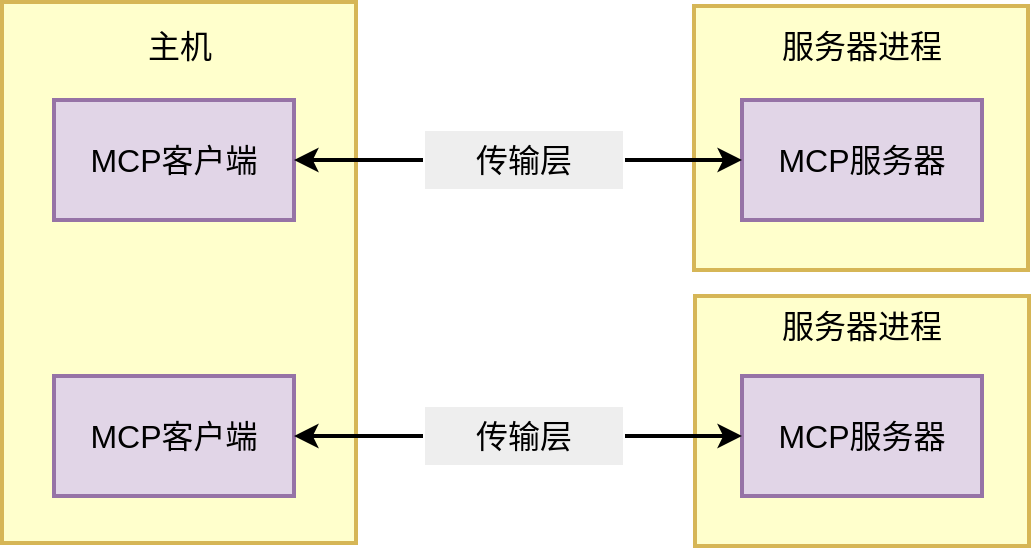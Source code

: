 <mxfile version="28.0.5">
  <diagram name="Page-1" id="8A3xZWwc2weFb_iUQJnY">
    <mxGraphModel dx="1234" dy="790" grid="0" gridSize="10" guides="1" tooltips="1" connect="1" arrows="1" fold="1" page="0" pageScale="1" pageWidth="850" pageHeight="1100" math="0" shadow="0">
      <root>
        <mxCell id="0" />
        <mxCell id="1" parent="0" />
        <mxCell id="OhWw8w7YnWlZ3EMw8gZp-16" value="" style="rounded=0;whiteSpace=wrap;html=1;fillColor=#FFFFCC;strokeColor=#d6b656;strokeWidth=2;" vertex="1" parent="1">
          <mxGeometry x="743.5" y="346" width="167" height="125" as="geometry" />
        </mxCell>
        <mxCell id="OhWw8w7YnWlZ3EMw8gZp-15" value="" style="rounded=0;whiteSpace=wrap;html=1;fillColor=#FFFFCC;strokeColor=#d6b656;strokeWidth=2;" vertex="1" parent="1">
          <mxGeometry x="743" y="201" width="167" height="132" as="geometry" />
        </mxCell>
        <mxCell id="OhWw8w7YnWlZ3EMw8gZp-1" value="" style="rounded=0;whiteSpace=wrap;html=1;fillColor=#FFFFCC;strokeColor=#d6b656;strokeWidth=2;" vertex="1" parent="1">
          <mxGeometry x="397" y="199" width="177" height="270.5" as="geometry" />
        </mxCell>
        <mxCell id="OhWw8w7YnWlZ3EMw8gZp-13" value="" style="rounded=0;whiteSpace=wrap;html=1;fillColor=#e1d5e7;strokeColor=#9673a6;strokeWidth=2;" vertex="1" parent="1">
          <mxGeometry x="767" y="386" width="120" height="60" as="geometry" />
        </mxCell>
        <mxCell id="OhWw8w7YnWlZ3EMw8gZp-12" value="" style="rounded=0;whiteSpace=wrap;html=1;fillColor=#e1d5e7;strokeColor=#9673a6;strokeWidth=2;" vertex="1" parent="1">
          <mxGeometry x="767" y="248" width="120" height="60" as="geometry" />
        </mxCell>
        <mxCell id="OhWw8w7YnWlZ3EMw8gZp-11" value="" style="rounded=0;whiteSpace=wrap;html=1;fillColor=#e1d5e7;strokeColor=#9673a6;strokeWidth=2;" vertex="1" parent="1">
          <mxGeometry x="423" y="386" width="120" height="60" as="geometry" />
        </mxCell>
        <mxCell id="OhWw8w7YnWlZ3EMw8gZp-2" value="" style="rounded=0;whiteSpace=wrap;html=1;fillColor=#e1d5e7;strokeColor=#9673a6;strokeWidth=2;" vertex="1" parent="1">
          <mxGeometry x="423" y="248" width="120" height="60" as="geometry" />
        </mxCell>
        <mxCell id="OhWw8w7YnWlZ3EMw8gZp-3" value="&lt;font style=&quot;font-size: 16px;&quot;&gt;MCP客户端&lt;/font&gt;" style="text;html=1;align=center;verticalAlign=middle;whiteSpace=wrap;rounded=0;" vertex="1" parent="1">
          <mxGeometry x="433" y="263" width="100" height="30" as="geometry" />
        </mxCell>
        <mxCell id="OhWw8w7YnWlZ3EMw8gZp-4" value="&lt;font style=&quot;font-size: 16px;&quot;&gt;MCP服务器&lt;/font&gt;" style="text;html=1;align=center;verticalAlign=middle;whiteSpace=wrap;rounded=0;" vertex="1" parent="1">
          <mxGeometry x="777" y="263" width="100" height="30" as="geometry" />
        </mxCell>
        <mxCell id="OhWw8w7YnWlZ3EMw8gZp-5" value="&lt;font style=&quot;font-size: 16px;&quot;&gt;MCP客户端&lt;/font&gt;" style="text;html=1;align=center;verticalAlign=middle;whiteSpace=wrap;rounded=0;" vertex="1" parent="1">
          <mxGeometry x="433" y="401" width="100" height="30" as="geometry" />
        </mxCell>
        <mxCell id="OhWw8w7YnWlZ3EMw8gZp-6" value="&lt;font style=&quot;font-size: 16px;&quot;&gt;MCP服务器&lt;/font&gt;" style="text;html=1;align=center;verticalAlign=middle;whiteSpace=wrap;rounded=0;" vertex="1" parent="1">
          <mxGeometry x="777" y="401" width="100" height="30" as="geometry" />
        </mxCell>
        <mxCell id="OhWw8w7YnWlZ3EMw8gZp-20" style="edgeStyle=orthogonalEdgeStyle;rounded=0;orthogonalLoop=1;jettySize=auto;html=1;exitX=1;exitY=0.5;exitDx=0;exitDy=0;entryX=0;entryY=0.5;entryDx=0;entryDy=0;strokeWidth=2;" edge="1" parent="1" source="OhWw8w7YnWlZ3EMw8gZp-7" target="OhWw8w7YnWlZ3EMw8gZp-13">
          <mxGeometry relative="1" as="geometry" />
        </mxCell>
        <mxCell id="OhWw8w7YnWlZ3EMw8gZp-24" style="edgeStyle=orthogonalEdgeStyle;rounded=0;orthogonalLoop=1;jettySize=auto;html=1;exitX=0;exitY=0.5;exitDx=0;exitDy=0;entryX=1;entryY=0.5;entryDx=0;entryDy=0;strokeWidth=2;" edge="1" parent="1" source="OhWw8w7YnWlZ3EMw8gZp-7" target="OhWw8w7YnWlZ3EMw8gZp-11">
          <mxGeometry relative="1" as="geometry" />
        </mxCell>
        <mxCell id="OhWw8w7YnWlZ3EMw8gZp-7" value="&lt;span style=&quot;font-size: 16px;&quot;&gt;传输层&lt;/span&gt;" style="text;html=1;align=center;verticalAlign=middle;whiteSpace=wrap;rounded=0;fillColor=#eeeeee;strokeColor=#FFFFFF;" vertex="1" parent="1">
          <mxGeometry x="608" y="401" width="100" height="30" as="geometry" />
        </mxCell>
        <mxCell id="OhWw8w7YnWlZ3EMw8gZp-18" style="edgeStyle=orthogonalEdgeStyle;rounded=0;orthogonalLoop=1;jettySize=auto;html=1;exitX=1;exitY=0.5;exitDx=0;exitDy=0;entryX=0;entryY=0.5;entryDx=0;entryDy=0;strokeWidth=2;" edge="1" parent="1" source="OhWw8w7YnWlZ3EMw8gZp-8" target="OhWw8w7YnWlZ3EMw8gZp-12">
          <mxGeometry relative="1" as="geometry" />
        </mxCell>
        <mxCell id="OhWw8w7YnWlZ3EMw8gZp-23" style="edgeStyle=orthogonalEdgeStyle;rounded=0;orthogonalLoop=1;jettySize=auto;html=1;exitX=0;exitY=0.5;exitDx=0;exitDy=0;entryX=1;entryY=0.5;entryDx=0;entryDy=0;strokeWidth=2;" edge="1" parent="1" source="OhWw8w7YnWlZ3EMw8gZp-8" target="OhWw8w7YnWlZ3EMw8gZp-2">
          <mxGeometry relative="1" as="geometry" />
        </mxCell>
        <mxCell id="OhWw8w7YnWlZ3EMw8gZp-8" value="&lt;span style=&quot;font-size: 16px;&quot;&gt;传输层&lt;/span&gt;" style="text;html=1;align=center;verticalAlign=middle;whiteSpace=wrap;rounded=0;fillColor=#eeeeee;strokeColor=#FFFFFF;" vertex="1" parent="1">
          <mxGeometry x="608" y="263" width="100" height="30" as="geometry" />
        </mxCell>
        <mxCell id="OhWw8w7YnWlZ3EMw8gZp-9" value="&lt;span style=&quot;font-size: 16px;&quot;&gt;服务器进程&lt;/span&gt;" style="text;html=1;align=center;verticalAlign=middle;whiteSpace=wrap;rounded=0;" vertex="1" parent="1">
          <mxGeometry x="777" y="206" width="100" height="30" as="geometry" />
        </mxCell>
        <mxCell id="OhWw8w7YnWlZ3EMw8gZp-10" value="&lt;span style=&quot;font-size: 16px;&quot;&gt;服务器进程&lt;/span&gt;" style="text;html=1;align=center;verticalAlign=middle;whiteSpace=wrap;rounded=0;" vertex="1" parent="1">
          <mxGeometry x="777" y="346" width="100" height="30" as="geometry" />
        </mxCell>
        <mxCell id="OhWw8w7YnWlZ3EMw8gZp-14" value="&lt;span style=&quot;font-size: 16px;&quot;&gt;主机&lt;/span&gt;" style="text;html=1;align=center;verticalAlign=middle;whiteSpace=wrap;rounded=0;" vertex="1" parent="1">
          <mxGeometry x="435.5" y="206" width="100" height="30" as="geometry" />
        </mxCell>
      </root>
    </mxGraphModel>
  </diagram>
</mxfile>
